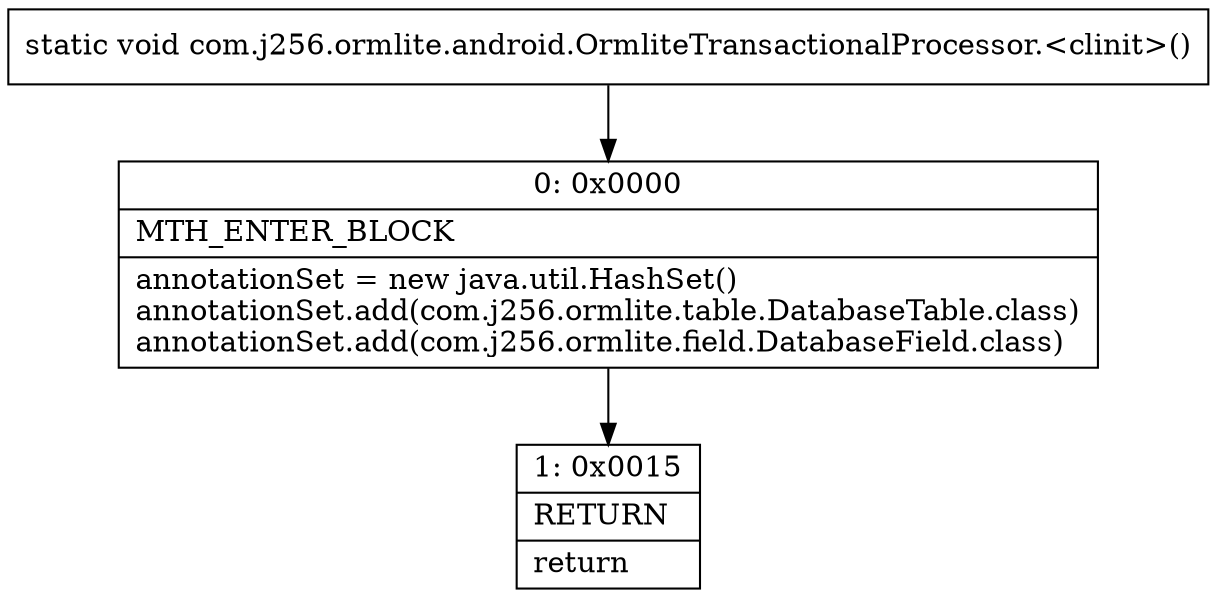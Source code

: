 digraph "CFG forcom.j256.ormlite.android.OrmliteTransactionalProcessor.\<clinit\>()V" {
Node_0 [shape=record,label="{0\:\ 0x0000|MTH_ENTER_BLOCK\l|annotationSet = new java.util.HashSet()\lannotationSet.add(com.j256.ormlite.table.DatabaseTable.class)\lannotationSet.add(com.j256.ormlite.field.DatabaseField.class)\l}"];
Node_1 [shape=record,label="{1\:\ 0x0015|RETURN\l|return\l}"];
MethodNode[shape=record,label="{static void com.j256.ormlite.android.OrmliteTransactionalProcessor.\<clinit\>() }"];
MethodNode -> Node_0;
Node_0 -> Node_1;
}

